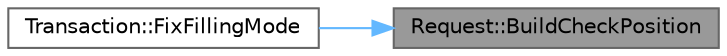 digraph "Request::BuildCheckPosition"
{
 // LATEX_PDF_SIZE
  bgcolor="transparent";
  edge [fontname=Helvetica,fontsize=10,labelfontname=Helvetica,labelfontsize=10];
  node [fontname=Helvetica,fontsize=10,shape=box,height=0.2,width=0.4];
  rankdir="RL";
  Node1 [id="Node000001",label="Request::BuildCheckPosition",height=0.2,width=0.4,color="gray40", fillcolor="grey60", style="filled", fontcolor="black",tooltip="Builds a check position."];
  Node1 -> Node2 [id="edge1_Node000001_Node000002",dir="back",color="steelblue1",style="solid",tooltip=" "];
  Node2 [id="Node000002",label="Transaction::FixFillingMode",height=0.2,width=0.4,color="grey40", fillcolor="white", style="filled",URL="$class_transaction.html#aa880e99e7c90bed3fd9be986166d805c",tooltip="Fixes the filling mode for the transaction."];
}
